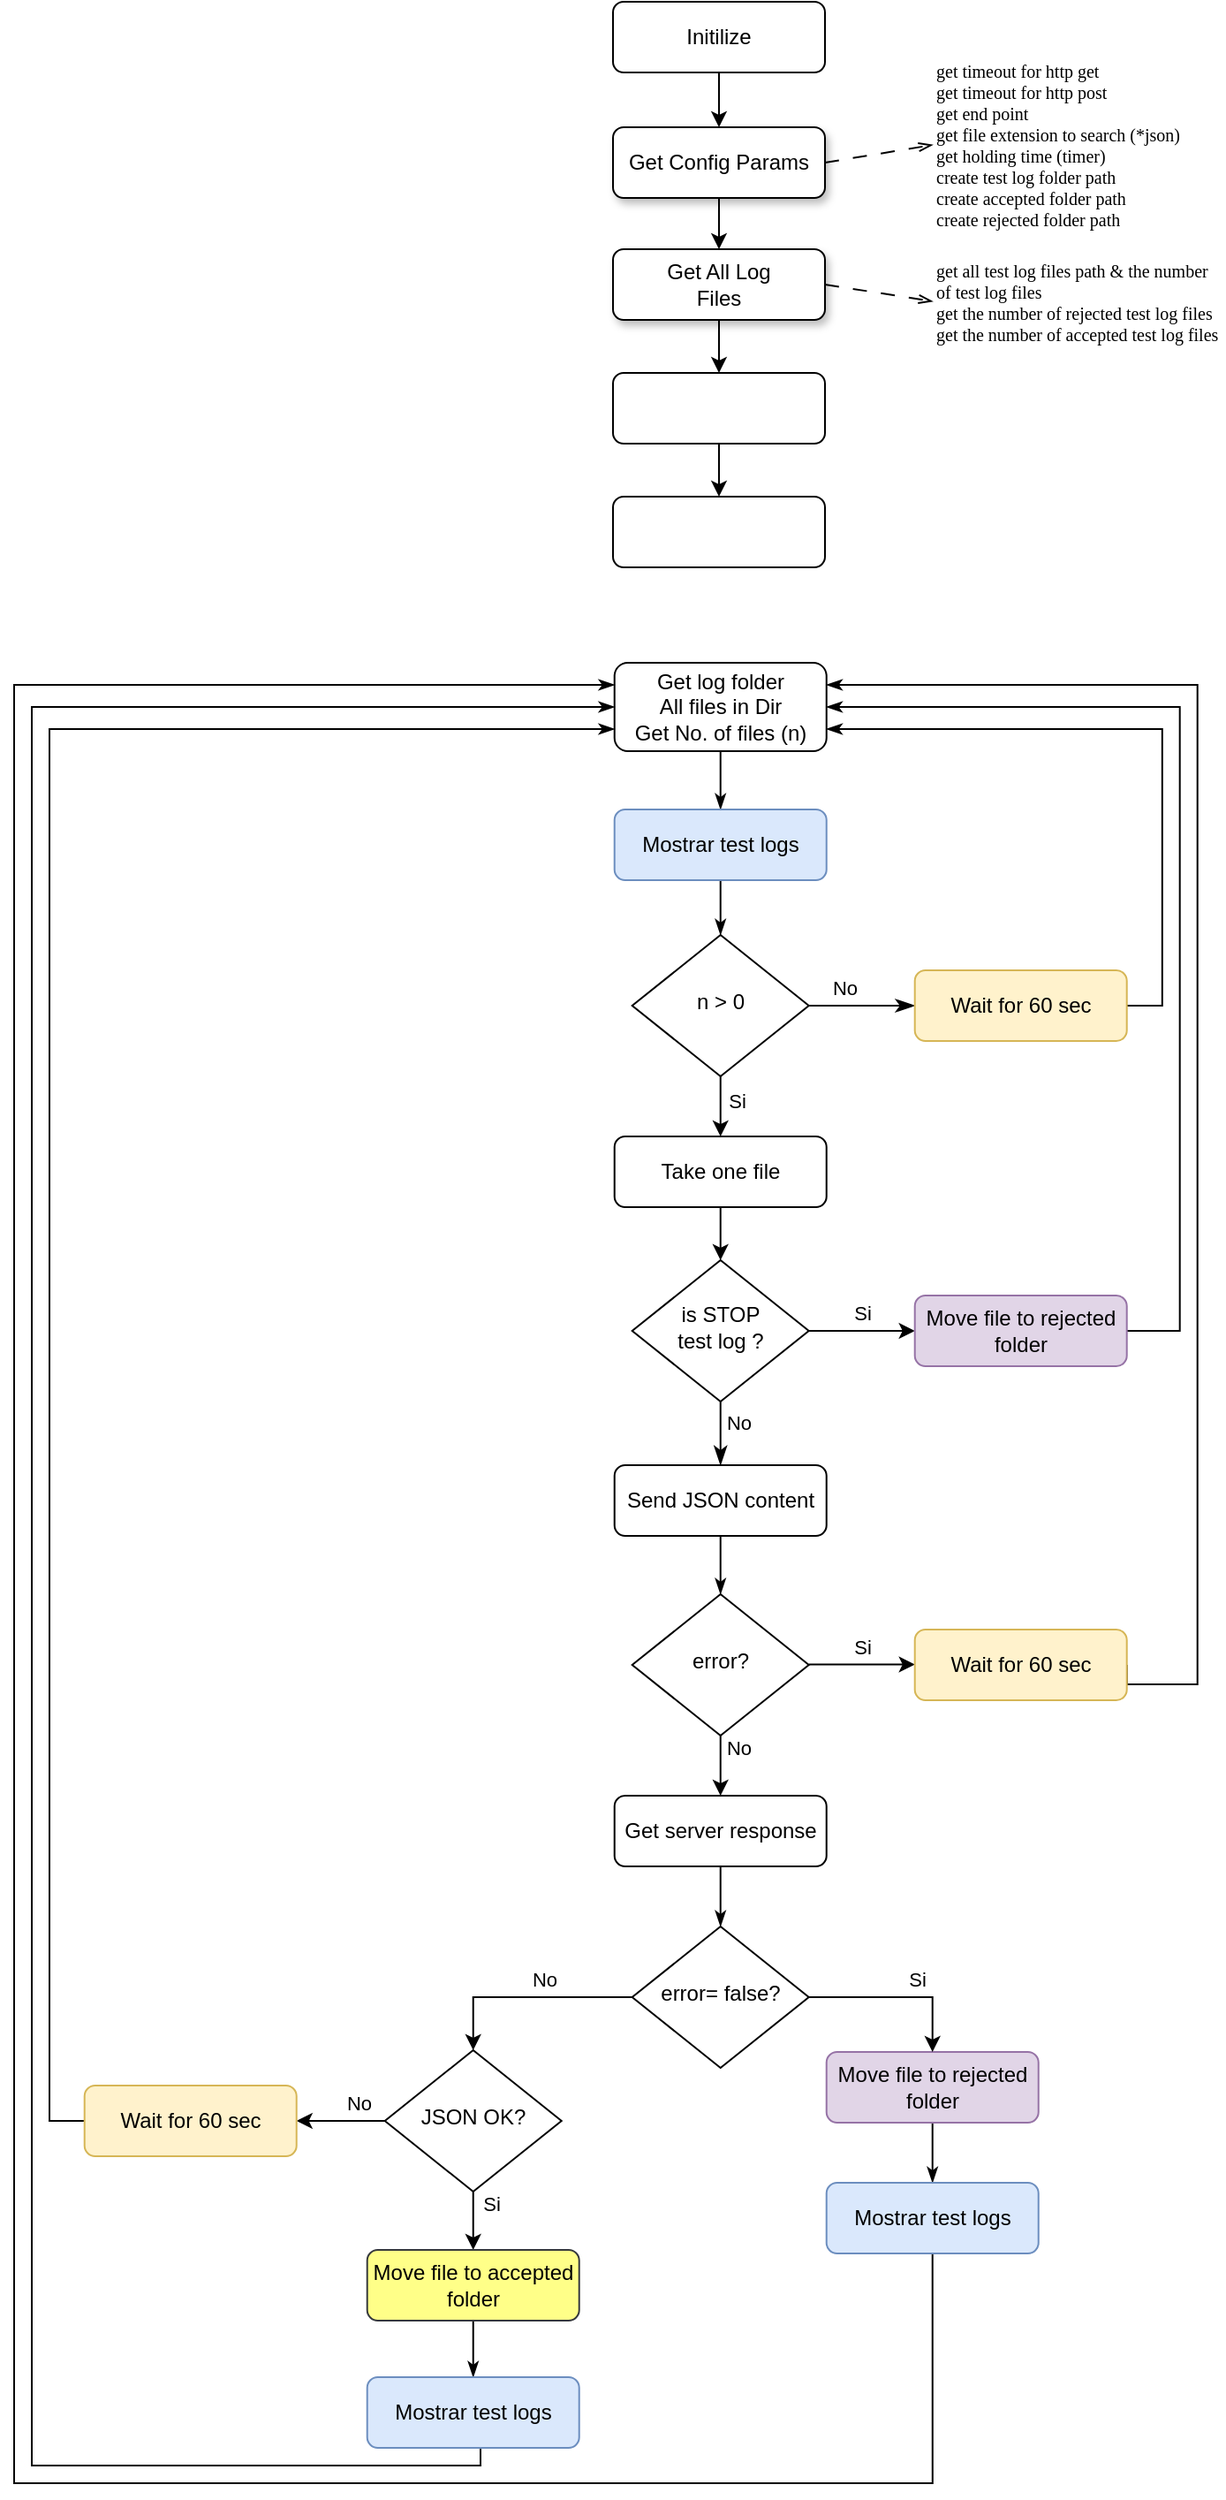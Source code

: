 <mxfile version="21.7.5" type="device">
  <diagram id="C5RBs43oDa-KdzZeNtuy" name="Page-1">
    <mxGraphModel dx="596" dy="1525" grid="1" gridSize="10" guides="1" tooltips="1" connect="1" arrows="1" fold="1" page="1" pageScale="1" pageWidth="827" pageHeight="1169" math="0" shadow="0">
      <root>
        <mxCell id="WIyWlLk6GJQsqaUBKTNV-0" />
        <mxCell id="WIyWlLk6GJQsqaUBKTNV-1" parent="WIyWlLk6GJQsqaUBKTNV-0" />
        <mxCell id="ebw3Io6tW6_mU000Hd5M-12" style="edgeStyle=orthogonalEdgeStyle;rounded=0;orthogonalLoop=1;jettySize=auto;html=1;exitX=0.5;exitY=1;exitDx=0;exitDy=0;entryX=0.5;entryY=0;entryDx=0;entryDy=0;" edge="1" parent="WIyWlLk6GJQsqaUBKTNV-1" source="WIyWlLk6GJQsqaUBKTNV-3" target="ebw3Io6tW6_mU000Hd5M-11">
          <mxGeometry relative="1" as="geometry" />
        </mxCell>
        <mxCell id="WIyWlLk6GJQsqaUBKTNV-3" value="Get Config Params" style="rounded=1;whiteSpace=wrap;html=1;fontSize=12;glass=0;strokeWidth=1;shadow=1;strokeColor=default;" parent="WIyWlLk6GJQsqaUBKTNV-1" vertex="1">
          <mxGeometry x="419" y="-200" width="120" height="40" as="geometry" />
        </mxCell>
        <mxCell id="WIyWlLk6GJQsqaUBKTNV-5" value="No" style="edgeStyle=orthogonalEdgeStyle;rounded=0;html=1;jettySize=auto;orthogonalLoop=1;fontSize=11;endArrow=classicThin;endFill=1;endSize=8;strokeWidth=1;shadow=0;labelBackgroundColor=none;entryX=0;entryY=0.5;entryDx=0;entryDy=0;" parent="WIyWlLk6GJQsqaUBKTNV-1" source="WIyWlLk6GJQsqaUBKTNV-6" target="-u-3ihkZp8rK3zhcPllg-5" edge="1">
          <mxGeometry x="-0.333" y="10" relative="1" as="geometry">
            <mxPoint as="offset" />
            <mxPoint x="549.86" y="317" as="targetPoint" />
          </mxGeometry>
        </mxCell>
        <mxCell id="WIyWlLk6GJQsqaUBKTNV-6" value="n &amp;gt; 0" style="rhombus;whiteSpace=wrap;html=1;shadow=0;fontFamily=Helvetica;fontSize=12;align=center;strokeWidth=1;spacing=6;spacingTop=-4;" parent="WIyWlLk6GJQsqaUBKTNV-1" vertex="1">
          <mxGeometry x="429.86" y="257" width="100" height="80" as="geometry" />
        </mxCell>
        <mxCell id="-u-3ihkZp8rK3zhcPllg-17" style="edgeStyle=orthogonalEdgeStyle;rounded=0;orthogonalLoop=1;jettySize=auto;html=1;exitX=0.5;exitY=1;exitDx=0;exitDy=0;entryX=0.5;entryY=0;entryDx=0;entryDy=0;endArrow=classicThin;endFill=1;" parent="WIyWlLk6GJQsqaUBKTNV-1" source="WIyWlLk6GJQsqaUBKTNV-7" target="-u-3ihkZp8rK3zhcPllg-16" edge="1">
          <mxGeometry relative="1" as="geometry" />
        </mxCell>
        <mxCell id="WIyWlLk6GJQsqaUBKTNV-7" value="Get log folder&lt;br&gt;All files in Dir&lt;br&gt;Get No. of files (n)" style="rounded=1;whiteSpace=wrap;html=1;fontSize=12;glass=0;strokeWidth=1;shadow=0;" parent="WIyWlLk6GJQsqaUBKTNV-1" vertex="1">
          <mxGeometry x="419.86" y="103" width="120" height="50" as="geometry" />
        </mxCell>
        <mxCell id="WIyWlLk6GJQsqaUBKTNV-10" value="error?" style="rhombus;whiteSpace=wrap;html=1;shadow=0;fontFamily=Helvetica;fontSize=12;align=center;strokeWidth=1;spacing=6;spacingTop=-4;" parent="WIyWlLk6GJQsqaUBKTNV-1" vertex="1">
          <mxGeometry x="429.86" y="630" width="100" height="80" as="geometry" />
        </mxCell>
        <mxCell id="-u-3ihkZp8rK3zhcPllg-32" style="edgeStyle=orthogonalEdgeStyle;rounded=0;orthogonalLoop=1;jettySize=auto;html=1;exitX=0.5;exitY=1;exitDx=0;exitDy=0;entryX=0.5;entryY=0;entryDx=0;entryDy=0;endArrow=classicThin;endFill=1;" parent="WIyWlLk6GJQsqaUBKTNV-1" source="WIyWlLk6GJQsqaUBKTNV-11" target="-u-3ihkZp8rK3zhcPllg-31" edge="1">
          <mxGeometry relative="1" as="geometry" />
        </mxCell>
        <mxCell id="WIyWlLk6GJQsqaUBKTNV-11" value="Get server response" style="rounded=1;whiteSpace=wrap;html=1;fontSize=12;glass=0;strokeWidth=1;shadow=0;" parent="WIyWlLk6GJQsqaUBKTNV-1" vertex="1">
          <mxGeometry x="419.86" y="744" width="120" height="40" as="geometry" />
        </mxCell>
        <mxCell id="-u-3ihkZp8rK3zhcPllg-21" style="edgeStyle=orthogonalEdgeStyle;rounded=0;orthogonalLoop=1;jettySize=auto;html=1;exitX=0.5;exitY=1;exitDx=0;exitDy=0;entryX=0.5;entryY=0;entryDx=0;entryDy=0;endArrow=classicThin;endFill=1;" parent="WIyWlLk6GJQsqaUBKTNV-1" source="WIyWlLk6GJQsqaUBKTNV-12" target="WIyWlLk6GJQsqaUBKTNV-10" edge="1">
          <mxGeometry relative="1" as="geometry" />
        </mxCell>
        <mxCell id="WIyWlLk6GJQsqaUBKTNV-12" value="Send JSON content" style="rounded=1;whiteSpace=wrap;html=1;fontSize=12;glass=0;strokeWidth=1;shadow=0;" parent="WIyWlLk6GJQsqaUBKTNV-1" vertex="1">
          <mxGeometry x="419.86" y="557" width="120" height="40" as="geometry" />
        </mxCell>
        <mxCell id="-u-3ihkZp8rK3zhcPllg-19" style="edgeStyle=orthogonalEdgeStyle;rounded=0;orthogonalLoop=1;jettySize=auto;html=1;exitX=1;exitY=0.5;exitDx=0;exitDy=0;entryX=1;entryY=0.75;entryDx=0;entryDy=0;endArrow=classicThin;endFill=1;" parent="WIyWlLk6GJQsqaUBKTNV-1" source="-u-3ihkZp8rK3zhcPllg-5" target="WIyWlLk6GJQsqaUBKTNV-7" edge="1">
          <mxGeometry relative="1" as="geometry" />
        </mxCell>
        <mxCell id="-u-3ihkZp8rK3zhcPllg-5" value="Wait for 60 sec" style="rounded=1;whiteSpace=wrap;html=1;fontSize=12;glass=0;strokeWidth=1;shadow=0;fillColor=#fff2cc;strokeColor=#d6b656;" parent="WIyWlLk6GJQsqaUBKTNV-1" vertex="1">
          <mxGeometry x="589.86" y="277" width="120" height="40" as="geometry" />
        </mxCell>
        <mxCell id="-u-3ihkZp8rK3zhcPllg-9" style="edgeStyle=orthogonalEdgeStyle;rounded=0;orthogonalLoop=1;jettySize=auto;html=1;exitX=0.5;exitY=1;exitDx=0;exitDy=0;entryX=0.5;entryY=0;entryDx=0;entryDy=0;" parent="WIyWlLk6GJQsqaUBKTNV-1" source="-u-3ihkZp8rK3zhcPllg-6" target="-u-3ihkZp8rK3zhcPllg-8" edge="1">
          <mxGeometry relative="1" as="geometry" />
        </mxCell>
        <mxCell id="-u-3ihkZp8rK3zhcPllg-6" value="Take one file" style="rounded=1;whiteSpace=wrap;html=1;fontSize=12;glass=0;strokeWidth=1;shadow=0;" parent="WIyWlLk6GJQsqaUBKTNV-1" vertex="1">
          <mxGeometry x="419.86" y="371" width="120" height="40" as="geometry" />
        </mxCell>
        <mxCell id="-u-3ihkZp8rK3zhcPllg-8" value="is STOP &lt;br&gt;test log ?" style="rhombus;whiteSpace=wrap;html=1;shadow=0;fontFamily=Helvetica;fontSize=12;align=center;strokeWidth=1;spacing=6;spacingTop=-4;" parent="WIyWlLk6GJQsqaUBKTNV-1" vertex="1">
          <mxGeometry x="429.86" y="441" width="100" height="80" as="geometry" />
        </mxCell>
        <mxCell id="-u-3ihkZp8rK3zhcPllg-10" value="" style="endArrow=classic;html=1;rounded=0;entryX=0.5;entryY=0;entryDx=0;entryDy=0;exitX=0.5;exitY=1;exitDx=0;exitDy=0;" parent="WIyWlLk6GJQsqaUBKTNV-1" source="WIyWlLk6GJQsqaUBKTNV-6" target="-u-3ihkZp8rK3zhcPllg-6" edge="1">
          <mxGeometry relative="1" as="geometry">
            <mxPoint x="289.86" y="371" as="sourcePoint" />
            <mxPoint x="389.86" y="371" as="targetPoint" />
          </mxGeometry>
        </mxCell>
        <mxCell id="-u-3ihkZp8rK3zhcPllg-11" value="Si" style="edgeLabel;resizable=0;html=1;align=center;verticalAlign=middle;" parent="-u-3ihkZp8rK3zhcPllg-10" connectable="0" vertex="1">
          <mxGeometry relative="1" as="geometry">
            <mxPoint x="9" y="-3" as="offset" />
          </mxGeometry>
        </mxCell>
        <mxCell id="-u-3ihkZp8rK3zhcPllg-12" value="" style="endArrow=classic;html=1;rounded=0;entryX=0;entryY=0.5;entryDx=0;entryDy=0;exitX=1;exitY=0.5;exitDx=0;exitDy=0;" parent="WIyWlLk6GJQsqaUBKTNV-1" source="-u-3ihkZp8rK3zhcPllg-8" target="-u-3ihkZp8rK3zhcPllg-15" edge="1">
          <mxGeometry relative="1" as="geometry">
            <mxPoint x="429.17" y="501" as="sourcePoint" />
            <mxPoint x="429.17" y="541" as="targetPoint" />
            <Array as="points" />
          </mxGeometry>
        </mxCell>
        <mxCell id="-u-3ihkZp8rK3zhcPllg-13" value="Si" style="edgeLabel;resizable=0;html=1;align=center;verticalAlign=middle;" parent="-u-3ihkZp8rK3zhcPllg-12" connectable="0" vertex="1">
          <mxGeometry relative="1" as="geometry">
            <mxPoint y="-10" as="offset" />
          </mxGeometry>
        </mxCell>
        <mxCell id="-u-3ihkZp8rK3zhcPllg-14" value="No" style="edgeStyle=orthogonalEdgeStyle;rounded=0;html=1;jettySize=auto;orthogonalLoop=1;fontSize=11;endArrow=classicThin;endFill=1;endSize=8;strokeWidth=1;shadow=0;labelBackgroundColor=none;exitX=0.5;exitY=1;exitDx=0;exitDy=0;entryX=0.5;entryY=0;entryDx=0;entryDy=0;" parent="WIyWlLk6GJQsqaUBKTNV-1" source="-u-3ihkZp8rK3zhcPllg-8" target="WIyWlLk6GJQsqaUBKTNV-12" edge="1">
          <mxGeometry x="-0.333" y="10" relative="1" as="geometry">
            <mxPoint as="offset" />
            <mxPoint x="439.86" y="531" as="sourcePoint" />
            <mxPoint x="430" y="533" as="targetPoint" />
          </mxGeometry>
        </mxCell>
        <mxCell id="-u-3ihkZp8rK3zhcPllg-20" style="edgeStyle=orthogonalEdgeStyle;rounded=0;orthogonalLoop=1;jettySize=auto;html=1;exitX=1;exitY=0.5;exitDx=0;exitDy=0;endArrow=classicThin;endFill=1;entryX=1;entryY=0.5;entryDx=0;entryDy=0;" parent="WIyWlLk6GJQsqaUBKTNV-1" source="-u-3ihkZp8rK3zhcPllg-15" target="WIyWlLk6GJQsqaUBKTNV-7" edge="1">
          <mxGeometry relative="1" as="geometry">
            <mxPoint x="729.86" y="301" as="targetPoint" />
            <Array as="points">
              <mxPoint x="739.86" y="481" />
              <mxPoint x="739.86" y="128" />
            </Array>
          </mxGeometry>
        </mxCell>
        <mxCell id="-u-3ihkZp8rK3zhcPllg-15" value="Move file to rejected&lt;br&gt;folder" style="rounded=1;whiteSpace=wrap;html=1;fontSize=12;glass=0;strokeWidth=1;shadow=0;fillColor=#e1d5e7;strokeColor=#9673a6;" parent="WIyWlLk6GJQsqaUBKTNV-1" vertex="1">
          <mxGeometry x="589.86" y="461" width="120" height="40" as="geometry" />
        </mxCell>
        <mxCell id="-u-3ihkZp8rK3zhcPllg-18" style="edgeStyle=orthogonalEdgeStyle;rounded=0;orthogonalLoop=1;jettySize=auto;html=1;exitX=0.5;exitY=1;exitDx=0;exitDy=0;entryX=0.5;entryY=0;entryDx=0;entryDy=0;endArrow=classicThin;endFill=1;" parent="WIyWlLk6GJQsqaUBKTNV-1" source="-u-3ihkZp8rK3zhcPllg-16" target="WIyWlLk6GJQsqaUBKTNV-6" edge="1">
          <mxGeometry relative="1" as="geometry" />
        </mxCell>
        <mxCell id="-u-3ihkZp8rK3zhcPllg-16" value="Mostrar test logs" style="rounded=1;whiteSpace=wrap;html=1;fontSize=12;glass=0;strokeWidth=1;shadow=0;fillColor=#dae8fc;strokeColor=#6c8ebf;" parent="WIyWlLk6GJQsqaUBKTNV-1" vertex="1">
          <mxGeometry x="419.86" y="186" width="120" height="40" as="geometry" />
        </mxCell>
        <mxCell id="-u-3ihkZp8rK3zhcPllg-24" value="" style="endArrow=classic;html=1;rounded=0;entryX=0;entryY=0.5;entryDx=0;entryDy=0;exitX=1;exitY=0.5;exitDx=0;exitDy=0;" parent="WIyWlLk6GJQsqaUBKTNV-1" edge="1">
          <mxGeometry relative="1" as="geometry">
            <mxPoint x="529.86" y="669.76" as="sourcePoint" />
            <mxPoint x="589.86" y="669.76" as="targetPoint" />
            <Array as="points" />
          </mxGeometry>
        </mxCell>
        <mxCell id="-u-3ihkZp8rK3zhcPllg-25" value="Si" style="edgeLabel;resizable=0;html=1;align=center;verticalAlign=middle;" parent="-u-3ihkZp8rK3zhcPllg-24" connectable="0" vertex="1">
          <mxGeometry relative="1" as="geometry">
            <mxPoint y="-10" as="offset" />
          </mxGeometry>
        </mxCell>
        <mxCell id="-u-3ihkZp8rK3zhcPllg-27" style="edgeStyle=orthogonalEdgeStyle;rounded=0;orthogonalLoop=1;jettySize=auto;html=1;exitX=1;exitY=0.5;exitDx=0;exitDy=0;endArrow=classicThin;endFill=1;entryX=1;entryY=0.25;entryDx=0;entryDy=0;" parent="WIyWlLk6GJQsqaUBKTNV-1" source="-u-3ihkZp8rK3zhcPllg-26" target="WIyWlLk6GJQsqaUBKTNV-7" edge="1">
          <mxGeometry relative="1" as="geometry">
            <mxPoint x="759.86" y="111" as="targetPoint" />
            <Array as="points">
              <mxPoint x="749.86" y="681" />
              <mxPoint x="749.86" y="116" />
            </Array>
          </mxGeometry>
        </mxCell>
        <mxCell id="-u-3ihkZp8rK3zhcPllg-26" value="Wait for 60 sec" style="rounded=1;whiteSpace=wrap;html=1;fontSize=12;glass=0;strokeWidth=1;shadow=0;fillColor=#fff2cc;strokeColor=#d6b656;" parent="WIyWlLk6GJQsqaUBKTNV-1" vertex="1">
          <mxGeometry x="589.86" y="650" width="120" height="40" as="geometry" />
        </mxCell>
        <mxCell id="-u-3ihkZp8rK3zhcPllg-29" value="" style="endArrow=classic;html=1;rounded=0;entryX=0.5;entryY=0;entryDx=0;entryDy=0;exitX=0.5;exitY=1;exitDx=0;exitDy=0;fontStyle=1" parent="WIyWlLk6GJQsqaUBKTNV-1" source="WIyWlLk6GJQsqaUBKTNV-10" target="WIyWlLk6GJQsqaUBKTNV-11" edge="1">
          <mxGeometry relative="1" as="geometry">
            <mxPoint x="509.86" y="720" as="sourcePoint" />
            <mxPoint x="569.86" y="720" as="targetPoint" />
            <Array as="points" />
          </mxGeometry>
        </mxCell>
        <mxCell id="-u-3ihkZp8rK3zhcPllg-30" value="No" style="edgeLabel;resizable=0;html=1;align=center;verticalAlign=middle;" parent="-u-3ihkZp8rK3zhcPllg-29" connectable="0" vertex="1">
          <mxGeometry relative="1" as="geometry">
            <mxPoint x="10" y="-10" as="offset" />
          </mxGeometry>
        </mxCell>
        <mxCell id="-u-3ihkZp8rK3zhcPllg-31" value="error= false?" style="rhombus;whiteSpace=wrap;html=1;shadow=0;fontFamily=Helvetica;fontSize=12;align=center;strokeWidth=1;spacing=6;spacingTop=-4;" parent="WIyWlLk6GJQsqaUBKTNV-1" vertex="1">
          <mxGeometry x="429.86" y="818" width="100" height="80" as="geometry" />
        </mxCell>
        <mxCell id="-u-3ihkZp8rK3zhcPllg-33" value="" style="endArrow=classic;html=1;rounded=0;exitX=0;exitY=0.5;exitDx=0;exitDy=0;" parent="WIyWlLk6GJQsqaUBKTNV-1" source="-u-3ihkZp8rK3zhcPllg-37" edge="1">
          <mxGeometry relative="1" as="geometry">
            <mxPoint x="229.86" y="848" as="sourcePoint" />
            <mxPoint x="239.86" y="928" as="targetPoint" />
            <Array as="points" />
          </mxGeometry>
        </mxCell>
        <mxCell id="-u-3ihkZp8rK3zhcPllg-34" value="No" style="edgeLabel;resizable=0;html=1;align=center;verticalAlign=middle;" parent="-u-3ihkZp8rK3zhcPllg-33" connectable="0" vertex="1">
          <mxGeometry relative="1" as="geometry">
            <mxPoint x="10" y="-10" as="offset" />
          </mxGeometry>
        </mxCell>
        <mxCell id="-u-3ihkZp8rK3zhcPllg-35" value="" style="endArrow=classic;html=1;rounded=0;exitX=0;exitY=0.5;exitDx=0;exitDy=0;entryX=0.5;entryY=0;entryDx=0;entryDy=0;" parent="WIyWlLk6GJQsqaUBKTNV-1" source="-u-3ihkZp8rK3zhcPllg-31" target="-u-3ihkZp8rK3zhcPllg-37" edge="1">
          <mxGeometry relative="1" as="geometry">
            <mxPoint x="389.86" y="848" as="sourcePoint" />
            <mxPoint x="379.86" y="858" as="targetPoint" />
            <Array as="points">
              <mxPoint x="339.86" y="858" />
            </Array>
          </mxGeometry>
        </mxCell>
        <mxCell id="-u-3ihkZp8rK3zhcPllg-36" value="No" style="edgeLabel;resizable=0;html=1;align=center;verticalAlign=middle;" parent="-u-3ihkZp8rK3zhcPllg-35" connectable="0" vertex="1">
          <mxGeometry relative="1" as="geometry">
            <mxPoint x="10" y="-10" as="offset" />
          </mxGeometry>
        </mxCell>
        <mxCell id="-u-3ihkZp8rK3zhcPllg-37" value="JSON OK?" style="rhombus;whiteSpace=wrap;html=1;shadow=0;fontFamily=Helvetica;fontSize=12;align=center;strokeWidth=1;spacing=6;spacingTop=-4;" parent="WIyWlLk6GJQsqaUBKTNV-1" vertex="1">
          <mxGeometry x="289.86" y="888" width="100" height="80" as="geometry" />
        </mxCell>
        <mxCell id="-u-3ihkZp8rK3zhcPllg-39" style="edgeStyle=orthogonalEdgeStyle;rounded=0;orthogonalLoop=1;jettySize=auto;html=1;entryX=0;entryY=0.75;entryDx=0;entryDy=0;endArrow=classicThin;endFill=1;" parent="WIyWlLk6GJQsqaUBKTNV-1" source="-u-3ihkZp8rK3zhcPllg-38" target="WIyWlLk6GJQsqaUBKTNV-7" edge="1">
          <mxGeometry relative="1" as="geometry">
            <Array as="points">
              <mxPoint x="100" y="928" />
              <mxPoint x="100" y="140" />
            </Array>
          </mxGeometry>
        </mxCell>
        <mxCell id="-u-3ihkZp8rK3zhcPllg-38" value="Wait for 60 sec" style="rounded=1;whiteSpace=wrap;html=1;fontSize=12;glass=0;strokeWidth=1;shadow=0;fillColor=#fff2cc;strokeColor=#d6b656;" parent="WIyWlLk6GJQsqaUBKTNV-1" vertex="1">
          <mxGeometry x="119.86" y="908" width="120" height="40" as="geometry" />
        </mxCell>
        <mxCell id="-u-3ihkZp8rK3zhcPllg-40" value="" style="endArrow=classic;html=1;rounded=0;exitX=0.5;exitY=1;exitDx=0;exitDy=0;entryX=0.5;entryY=0;entryDx=0;entryDy=0;" parent="WIyWlLk6GJQsqaUBKTNV-1" source="-u-3ihkZp8rK3zhcPllg-37" target="-u-3ihkZp8rK3zhcPllg-42" edge="1">
          <mxGeometry relative="1" as="geometry">
            <mxPoint x="338.86" y="968" as="sourcePoint" />
            <mxPoint x="341.405" y="1003" as="targetPoint" />
            <Array as="points" />
          </mxGeometry>
        </mxCell>
        <mxCell id="-u-3ihkZp8rK3zhcPllg-41" value="Si" style="edgeLabel;resizable=0;html=1;align=center;verticalAlign=middle;" parent="-u-3ihkZp8rK3zhcPllg-40" connectable="0" vertex="1">
          <mxGeometry relative="1" as="geometry">
            <mxPoint x="10" y="-10" as="offset" />
          </mxGeometry>
        </mxCell>
        <mxCell id="-u-3ihkZp8rK3zhcPllg-44" style="edgeStyle=orthogonalEdgeStyle;rounded=0;orthogonalLoop=1;jettySize=auto;html=1;exitX=0.5;exitY=1;exitDx=0;exitDy=0;entryX=0.5;entryY=0;entryDx=0;entryDy=0;endArrow=classicThin;endFill=1;" parent="WIyWlLk6GJQsqaUBKTNV-1" source="-u-3ihkZp8rK3zhcPllg-42" target="-u-3ihkZp8rK3zhcPllg-43" edge="1">
          <mxGeometry relative="1" as="geometry" />
        </mxCell>
        <mxCell id="-u-3ihkZp8rK3zhcPllg-42" value="Move file to accepted folder" style="rounded=1;whiteSpace=wrap;html=1;fontSize=12;glass=0;strokeWidth=1;shadow=0;fillColor=#ffff88;strokeColor=#36393d;" parent="WIyWlLk6GJQsqaUBKTNV-1" vertex="1">
          <mxGeometry x="279.86" y="1001" width="120" height="40" as="geometry" />
        </mxCell>
        <mxCell id="-u-3ihkZp8rK3zhcPllg-50" style="edgeStyle=orthogonalEdgeStyle;rounded=0;orthogonalLoop=1;jettySize=auto;html=1;exitX=0.5;exitY=1;exitDx=0;exitDy=0;entryX=0;entryY=0.5;entryDx=0;entryDy=0;endArrow=classicThin;endFill=1;" parent="WIyWlLk6GJQsqaUBKTNV-1" source="-u-3ihkZp8rK3zhcPllg-43" target="WIyWlLk6GJQsqaUBKTNV-7" edge="1">
          <mxGeometry relative="1" as="geometry">
            <Array as="points">
              <mxPoint x="344" y="1113" />
              <mxPoint x="344" y="1123" />
              <mxPoint x="90" y="1123" />
              <mxPoint x="90" y="128" />
            </Array>
          </mxGeometry>
        </mxCell>
        <mxCell id="-u-3ihkZp8rK3zhcPllg-43" value="Mostrar test logs" style="rounded=1;whiteSpace=wrap;html=1;fontSize=12;glass=0;strokeWidth=1;shadow=0;fillColor=#dae8fc;strokeColor=#6c8ebf;" parent="WIyWlLk6GJQsqaUBKTNV-1" vertex="1">
          <mxGeometry x="279.86" y="1073" width="120" height="40" as="geometry" />
        </mxCell>
        <mxCell id="-u-3ihkZp8rK3zhcPllg-49" style="edgeStyle=orthogonalEdgeStyle;rounded=0;orthogonalLoop=1;jettySize=auto;html=1;exitX=0.5;exitY=1;exitDx=0;exitDy=0;entryX=0.5;entryY=0;entryDx=0;entryDy=0;endArrow=classicThin;endFill=1;" parent="WIyWlLk6GJQsqaUBKTNV-1" source="-u-3ihkZp8rK3zhcPllg-45" target="-u-3ihkZp8rK3zhcPllg-48" edge="1">
          <mxGeometry relative="1" as="geometry" />
        </mxCell>
        <mxCell id="-u-3ihkZp8rK3zhcPllg-45" value="Move file to rejected folder" style="rounded=1;whiteSpace=wrap;html=1;fontSize=12;glass=0;strokeWidth=1;shadow=0;fillColor=#e1d5e7;strokeColor=#9673a6;" parent="WIyWlLk6GJQsqaUBKTNV-1" vertex="1">
          <mxGeometry x="539.86" y="889" width="120" height="40" as="geometry" />
        </mxCell>
        <mxCell id="-u-3ihkZp8rK3zhcPllg-46" value="" style="endArrow=classic;html=1;rounded=0;exitX=1;exitY=0.5;exitDx=0;exitDy=0;entryX=0.5;entryY=0;entryDx=0;entryDy=0;" parent="WIyWlLk6GJQsqaUBKTNV-1" source="-u-3ihkZp8rK3zhcPllg-31" target="-u-3ihkZp8rK3zhcPllg-45" edge="1">
          <mxGeometry relative="1" as="geometry">
            <mxPoint x="719.86" y="818" as="sourcePoint" />
            <mxPoint x="629.86" y="848" as="targetPoint" />
            <Array as="points">
              <mxPoint x="599.86" y="858" />
            </Array>
          </mxGeometry>
        </mxCell>
        <mxCell id="-u-3ihkZp8rK3zhcPllg-47" value="Si" style="edgeLabel;resizable=0;html=1;align=center;verticalAlign=middle;" parent="-u-3ihkZp8rK3zhcPllg-46" connectable="0" vertex="1">
          <mxGeometry relative="1" as="geometry">
            <mxPoint x="10" y="-10" as="offset" />
          </mxGeometry>
        </mxCell>
        <mxCell id="-u-3ihkZp8rK3zhcPllg-51" style="edgeStyle=orthogonalEdgeStyle;rounded=0;orthogonalLoop=1;jettySize=auto;html=1;exitX=0.5;exitY=1;exitDx=0;exitDy=0;endArrow=classicThin;endFill=1;entryX=0;entryY=0.25;entryDx=0;entryDy=0;" parent="WIyWlLk6GJQsqaUBKTNV-1" source="-u-3ihkZp8rK3zhcPllg-48" target="WIyWlLk6GJQsqaUBKTNV-7" edge="1">
          <mxGeometry relative="1" as="geometry">
            <mxPoint x="109.86" y="111" as="targetPoint" />
            <Array as="points">
              <mxPoint x="600" y="1133" />
              <mxPoint x="80" y="1133" />
              <mxPoint x="80" y="116" />
            </Array>
          </mxGeometry>
        </mxCell>
        <mxCell id="-u-3ihkZp8rK3zhcPllg-48" value="Mostrar test logs" style="rounded=1;whiteSpace=wrap;html=1;fontSize=12;glass=0;strokeWidth=1;shadow=0;fillColor=#dae8fc;strokeColor=#6c8ebf;" parent="WIyWlLk6GJQsqaUBKTNV-1" vertex="1">
          <mxGeometry x="539.86" y="963" width="120" height="40" as="geometry" />
        </mxCell>
        <mxCell id="ebw3Io6tW6_mU000Hd5M-1" style="edgeStyle=orthogonalEdgeStyle;rounded=0;orthogonalLoop=1;jettySize=auto;html=1;entryX=0.5;entryY=0;entryDx=0;entryDy=0;" edge="1" parent="WIyWlLk6GJQsqaUBKTNV-1" source="ebw3Io6tW6_mU000Hd5M-0" target="WIyWlLk6GJQsqaUBKTNV-3">
          <mxGeometry relative="1" as="geometry" />
        </mxCell>
        <mxCell id="ebw3Io6tW6_mU000Hd5M-0" value="Initilize" style="rounded=1;whiteSpace=wrap;html=1;fontSize=12;glass=0;strokeWidth=1;shadow=0;" vertex="1" parent="WIyWlLk6GJQsqaUBKTNV-1">
          <mxGeometry x="419" y="-271" width="120" height="40" as="geometry" />
        </mxCell>
        <mxCell id="ebw3Io6tW6_mU000Hd5M-4" value="get timeout for http get&lt;br style=&quot;font-size: 10px;&quot;&gt;get timeout for http post&lt;br style=&quot;font-size: 10px;&quot;&gt;get end point&lt;br style=&quot;font-size: 10px;&quot;&gt;get file extension to search (*json)&lt;br style=&quot;font-size: 10px;&quot;&gt;get holding time (timer)&lt;br style=&quot;font-size: 10px;&quot;&gt;create test log folder path&lt;br style=&quot;font-size: 10px;&quot;&gt;create accepted folder path&lt;br style=&quot;font-size: 10px;&quot;&gt;create rejected folder path" style="text;html=1;strokeColor=none;fillColor=none;align=left;verticalAlign=middle;whiteSpace=wrap;rounded=0;fontFamily=Times New Roman;fontSize=10;" vertex="1" parent="WIyWlLk6GJQsqaUBKTNV-1">
          <mxGeometry x="600" y="-240" width="145" height="100" as="geometry" />
        </mxCell>
        <mxCell id="ebw3Io6tW6_mU000Hd5M-5" value="" style="endArrow=openThin;html=1;rounded=0;exitX=1;exitY=0.5;exitDx=0;exitDy=0;entryX=0;entryY=0.5;entryDx=0;entryDy=0;dashed=1;dashPattern=8 8;endFill=0;" edge="1" parent="WIyWlLk6GJQsqaUBKTNV-1" source="WIyWlLk6GJQsqaUBKTNV-3" target="ebw3Io6tW6_mU000Hd5M-4">
          <mxGeometry width="50" height="50" relative="1" as="geometry">
            <mxPoint x="589.14" y="-171" as="sourcePoint" />
            <mxPoint x="609.14" y="-201" as="targetPoint" />
          </mxGeometry>
        </mxCell>
        <mxCell id="ebw3Io6tW6_mU000Hd5M-16" style="edgeStyle=orthogonalEdgeStyle;rounded=0;orthogonalLoop=1;jettySize=auto;html=1;exitX=0.5;exitY=1;exitDx=0;exitDy=0;entryX=0.5;entryY=0;entryDx=0;entryDy=0;" edge="1" parent="WIyWlLk6GJQsqaUBKTNV-1" source="ebw3Io6tW6_mU000Hd5M-11" target="ebw3Io6tW6_mU000Hd5M-15">
          <mxGeometry relative="1" as="geometry" />
        </mxCell>
        <mxCell id="ebw3Io6tW6_mU000Hd5M-11" value="Get All Log&lt;br&gt;Files" style="rounded=1;whiteSpace=wrap;html=1;fontSize=12;glass=0;strokeWidth=1;shadow=1;" vertex="1" parent="WIyWlLk6GJQsqaUBKTNV-1">
          <mxGeometry x="419" y="-131" width="120" height="40" as="geometry" />
        </mxCell>
        <mxCell id="ebw3Io6tW6_mU000Hd5M-18" style="edgeStyle=orthogonalEdgeStyle;rounded=0;orthogonalLoop=1;jettySize=auto;html=1;exitX=0.5;exitY=1;exitDx=0;exitDy=0;entryX=0.5;entryY=0;entryDx=0;entryDy=0;" edge="1" parent="WIyWlLk6GJQsqaUBKTNV-1" source="ebw3Io6tW6_mU000Hd5M-15" target="ebw3Io6tW6_mU000Hd5M-17">
          <mxGeometry relative="1" as="geometry" />
        </mxCell>
        <mxCell id="ebw3Io6tW6_mU000Hd5M-15" value="" style="rounded=1;whiteSpace=wrap;html=1;fontSize=12;glass=0;strokeWidth=1;shadow=0;" vertex="1" parent="WIyWlLk6GJQsqaUBKTNV-1">
          <mxGeometry x="419" y="-61" width="120" height="40" as="geometry" />
        </mxCell>
        <mxCell id="ebw3Io6tW6_mU000Hd5M-17" value="" style="rounded=1;whiteSpace=wrap;html=1;fontSize=12;glass=0;strokeWidth=1;shadow=0;" vertex="1" parent="WIyWlLk6GJQsqaUBKTNV-1">
          <mxGeometry x="419" y="9" width="120" height="40" as="geometry" />
        </mxCell>
        <mxCell id="ebw3Io6tW6_mU000Hd5M-20" value="get all test log files path &amp;amp; the number of test log files&lt;br&gt;get the number of rejected test log files&lt;br&gt;get the number of accepted test log files" style="text;html=1;strokeColor=none;fillColor=none;align=left;verticalAlign=middle;whiteSpace=wrap;rounded=0;fontFamily=Times New Roman;fontSize=10;" vertex="1" parent="WIyWlLk6GJQsqaUBKTNV-1">
          <mxGeometry x="600" y="-131" width="165" height="59" as="geometry" />
        </mxCell>
        <mxCell id="ebw3Io6tW6_mU000Hd5M-25" value="" style="endArrow=openThin;html=1;rounded=0;entryX=0;entryY=0.5;entryDx=0;entryDy=0;dashed=1;dashPattern=8 8;endFill=0;exitX=1;exitY=0.5;exitDx=0;exitDy=0;" edge="1" parent="WIyWlLk6GJQsqaUBKTNV-1" source="ebw3Io6tW6_mU000Hd5M-11" target="ebw3Io6tW6_mU000Hd5M-20">
          <mxGeometry width="50" height="50" relative="1" as="geometry">
            <mxPoint x="550" y="-100" as="sourcePoint" />
            <mxPoint x="626" y="-100" as="targetPoint" />
          </mxGeometry>
        </mxCell>
      </root>
    </mxGraphModel>
  </diagram>
</mxfile>
